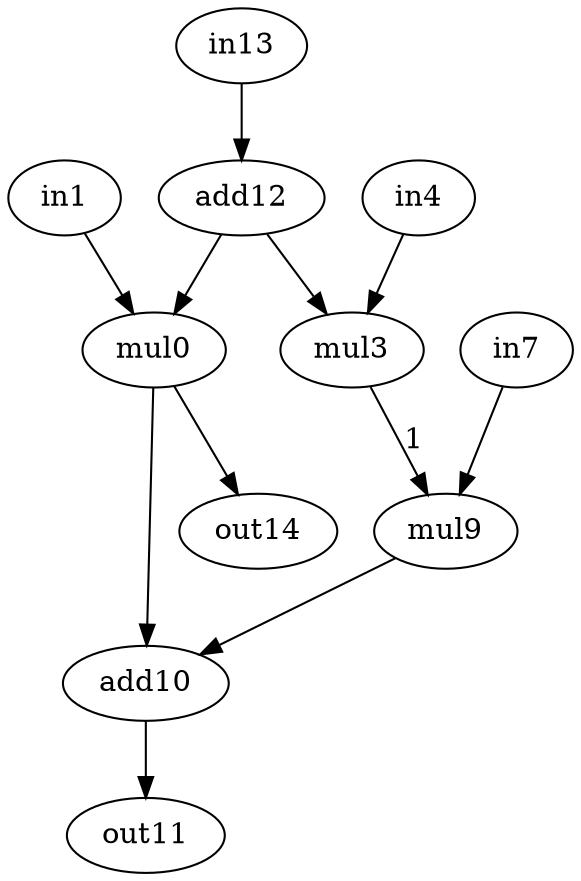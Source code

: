 strict digraph "atax" {
0 [alap=2, asap=2, label=mul0, op=mul];
1 [alap=1, asap=0, label=in1, op=in];
3 [alap=2, asap=2, label=mul3, op=mul];
4 [alap=1, asap=0, label=in4, op=in];
7 [alap=2, asap=0, label=in7, op=in];
9 [alap=3, asap=3, label=mul9, op=mul];
10 [alap=4, asap=4, label=add10, op=add];
11 [alap=5, asap=5, label=out11, op=out];
12 [alap=1, asap=1, label=add12, op=addi, value=2];
13 [alap=0, asap=0, label=in13, op=in];
14 [alap=3, asap=3, label=out14, op=out];
0 -> 10  [port=0, w=0];
0 -> 14  [port=0, w=0];
1 -> 0  [port=0, w=0];
3 -> 9  [label=1, port=0, w=1];
4 -> 3  [port=0, w=0];
7 -> 9  [port=1, w=0];
9 -> 10  [port=1, w=0];
10 -> 11  [port=0, w=0];
12 -> 0  [port=1, w=0];
12 -> 3  [port=1, w=0];
13 -> 12  [port=0, w=0];
}

